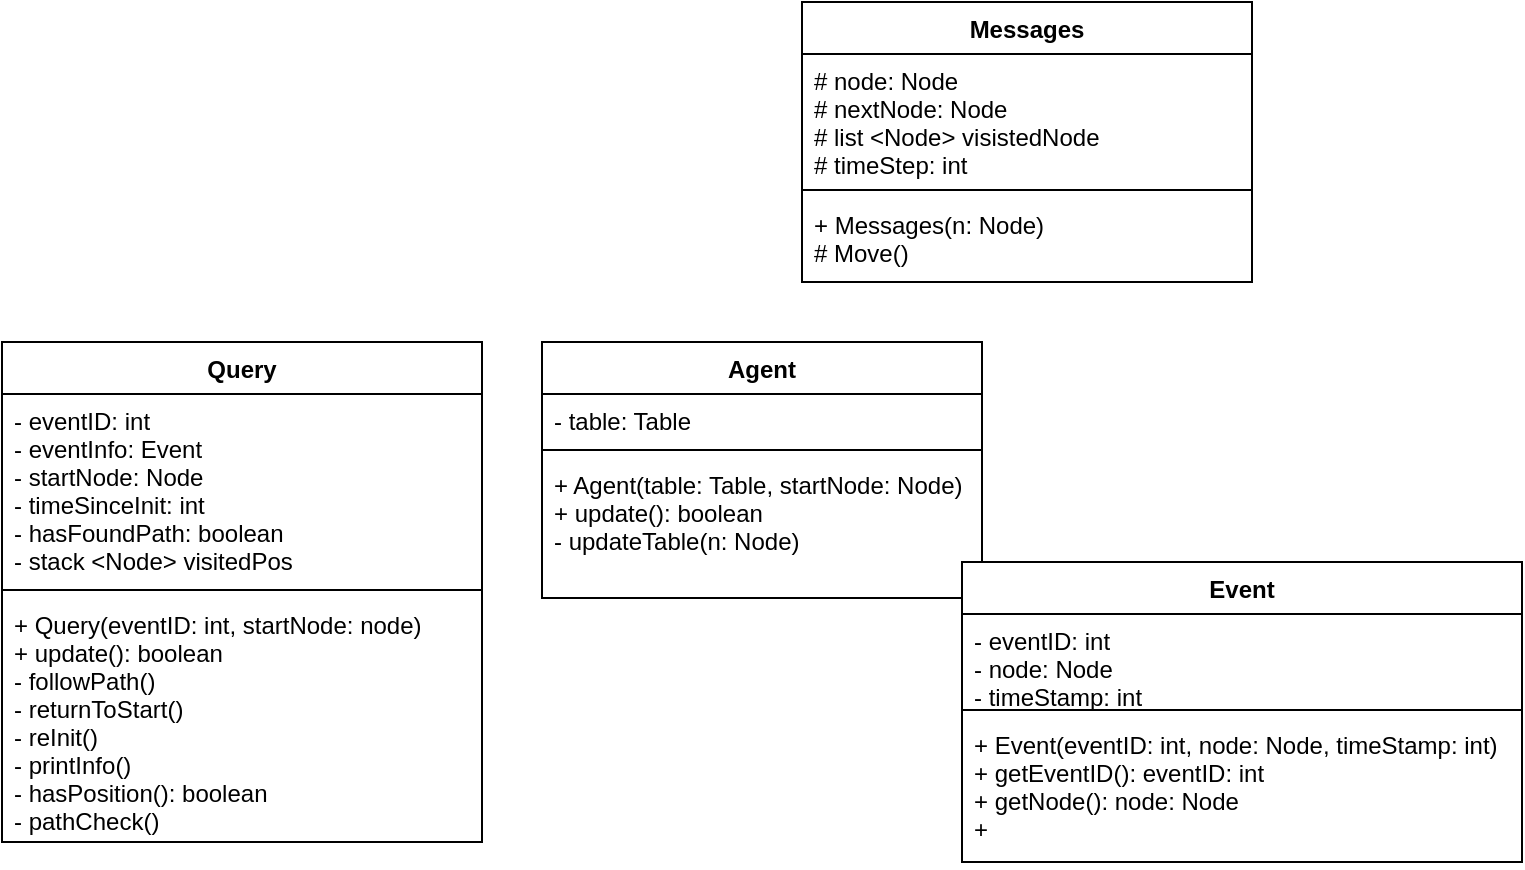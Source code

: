 <mxfile version="18.0.2" type="github">
  <diagram id="991YIVNwjoEm6JlIrCAU" name="Page-1">
    <mxGraphModel dx="892" dy="648" grid="1" gridSize="10" guides="1" tooltips="1" connect="1" arrows="1" fold="1" page="1" pageScale="1" pageWidth="1169" pageHeight="1654" math="0" shadow="0">
      <root>
        <mxCell id="0" />
        <mxCell id="1" parent="0" />
        <mxCell id="1_JYMFFjYfN3ZRPpOfIf-5" value="Messages" style="swimlane;fontStyle=1;align=center;verticalAlign=top;childLayout=stackLayout;horizontal=1;startSize=26;horizontalStack=0;resizeParent=1;resizeParentMax=0;resizeLast=0;collapsible=1;marginBottom=0;" parent="1" vertex="1">
          <mxGeometry x="440" y="30" width="225" height="140" as="geometry" />
        </mxCell>
        <mxCell id="1_JYMFFjYfN3ZRPpOfIf-6" value="# node: Node&#xa;# nextNode: Node&#xa;# list &lt;Node&gt; visistedNode&#xa;# timeStep: int&#xa;&#xa;&#xa;" style="text;strokeColor=none;fillColor=none;align=left;verticalAlign=top;spacingLeft=4;spacingRight=4;overflow=hidden;rotatable=0;points=[[0,0.5],[1,0.5]];portConstraint=eastwest;" parent="1_JYMFFjYfN3ZRPpOfIf-5" vertex="1">
          <mxGeometry y="26" width="225" height="64" as="geometry" />
        </mxCell>
        <mxCell id="1_JYMFFjYfN3ZRPpOfIf-7" value="" style="line;strokeWidth=1;fillColor=none;align=left;verticalAlign=middle;spacingTop=-1;spacingLeft=3;spacingRight=3;rotatable=0;labelPosition=right;points=[];portConstraint=eastwest;" parent="1_JYMFFjYfN3ZRPpOfIf-5" vertex="1">
          <mxGeometry y="90" width="225" height="8" as="geometry" />
        </mxCell>
        <mxCell id="1_JYMFFjYfN3ZRPpOfIf-8" value="+ Messages(n: Node)&#xa;# Move()&#xa;" style="text;strokeColor=none;fillColor=none;align=left;verticalAlign=top;spacingLeft=4;spacingRight=4;overflow=hidden;rotatable=0;points=[[0,0.5],[1,0.5]];portConstraint=eastwest;" parent="1_JYMFFjYfN3ZRPpOfIf-5" vertex="1">
          <mxGeometry y="98" width="225" height="42" as="geometry" />
        </mxCell>
        <mxCell id="1_JYMFFjYfN3ZRPpOfIf-9" value="Query" style="swimlane;fontStyle=1;align=center;verticalAlign=top;childLayout=stackLayout;horizontal=1;startSize=26;horizontalStack=0;resizeParent=1;resizeParentMax=0;resizeLast=0;collapsible=1;marginBottom=0;" parent="1" vertex="1">
          <mxGeometry x="40" y="200" width="240" height="250" as="geometry" />
        </mxCell>
        <mxCell id="1_JYMFFjYfN3ZRPpOfIf-10" value="- eventID: int&#xa;- eventInfo: Event&#xa;- startNode: Node&#xa;- timeSinceInit: int&#xa;- hasFoundPath: boolean&#xa;- stack &lt;Node&gt; visitedPos&#xa;&#xa;" style="text;strokeColor=none;fillColor=none;align=left;verticalAlign=top;spacingLeft=4;spacingRight=4;overflow=hidden;rotatable=0;points=[[0,0.5],[1,0.5]];portConstraint=eastwest;" parent="1_JYMFFjYfN3ZRPpOfIf-9" vertex="1">
          <mxGeometry y="26" width="240" height="94" as="geometry" />
        </mxCell>
        <mxCell id="1_JYMFFjYfN3ZRPpOfIf-11" value="" style="line;strokeWidth=1;fillColor=none;align=left;verticalAlign=middle;spacingTop=-1;spacingLeft=3;spacingRight=3;rotatable=0;labelPosition=right;points=[];portConstraint=eastwest;" parent="1_JYMFFjYfN3ZRPpOfIf-9" vertex="1">
          <mxGeometry y="120" width="240" height="8" as="geometry" />
        </mxCell>
        <mxCell id="1_JYMFFjYfN3ZRPpOfIf-12" value="+ Query(eventID: int, startNode: node)&#xa;+ update(): boolean&#xa;- followPath()&#xa;- returnToStart()&#xa;- reInit()&#xa;- printInfo()&#xa;- hasPosition(): boolean&#xa;- pathCheck()&#xa;&#xa;&#xa;" style="text;strokeColor=none;fillColor=none;align=left;verticalAlign=top;spacingLeft=4;spacingRight=4;overflow=hidden;rotatable=0;points=[[0,0.5],[1,0.5]];portConstraint=eastwest;" parent="1_JYMFFjYfN3ZRPpOfIf-9" vertex="1">
          <mxGeometry y="128" width="240" height="122" as="geometry" />
        </mxCell>
        <mxCell id="VKuDwxEm7nUwZR5LMTLR-1" value="Agent" style="swimlane;fontStyle=1;align=center;verticalAlign=top;childLayout=stackLayout;horizontal=1;startSize=26;horizontalStack=0;resizeParent=1;resizeParentMax=0;resizeLast=0;collapsible=1;marginBottom=0;" vertex="1" parent="1">
          <mxGeometry x="310" y="200" width="220" height="128" as="geometry" />
        </mxCell>
        <mxCell id="VKuDwxEm7nUwZR5LMTLR-2" value="- table: Table" style="text;strokeColor=none;fillColor=none;align=left;verticalAlign=top;spacingLeft=4;spacingRight=4;overflow=hidden;rotatable=0;points=[[0,0.5],[1,0.5]];portConstraint=eastwest;" vertex="1" parent="VKuDwxEm7nUwZR5LMTLR-1">
          <mxGeometry y="26" width="220" height="24" as="geometry" />
        </mxCell>
        <mxCell id="VKuDwxEm7nUwZR5LMTLR-3" value="" style="line;strokeWidth=1;fillColor=none;align=left;verticalAlign=middle;spacingTop=-1;spacingLeft=3;spacingRight=3;rotatable=0;labelPosition=right;points=[];portConstraint=eastwest;" vertex="1" parent="VKuDwxEm7nUwZR5LMTLR-1">
          <mxGeometry y="50" width="220" height="8" as="geometry" />
        </mxCell>
        <mxCell id="VKuDwxEm7nUwZR5LMTLR-4" value="+ Agent(table: Table, startNode: Node)&#xa;+ update(): boolean&#xa;- updateTable(n: Node)" style="text;strokeColor=none;fillColor=none;align=left;verticalAlign=top;spacingLeft=4;spacingRight=4;overflow=hidden;rotatable=0;points=[[0,0.5],[1,0.5]];portConstraint=eastwest;" vertex="1" parent="VKuDwxEm7nUwZR5LMTLR-1">
          <mxGeometry y="58" width="220" height="70" as="geometry" />
        </mxCell>
        <mxCell id="VKuDwxEm7nUwZR5LMTLR-6" value="Event" style="swimlane;fontStyle=1;align=center;verticalAlign=top;childLayout=stackLayout;horizontal=1;startSize=26;horizontalStack=0;resizeParent=1;resizeParentMax=0;resizeLast=0;collapsible=1;marginBottom=0;" vertex="1" parent="1">
          <mxGeometry x="520" y="310" width="280" height="150" as="geometry" />
        </mxCell>
        <mxCell id="VKuDwxEm7nUwZR5LMTLR-7" value="- eventID: int&#xa;- node: Node&#xa;- timeStamp: int" style="text;strokeColor=none;fillColor=none;align=left;verticalAlign=top;spacingLeft=4;spacingRight=4;overflow=hidden;rotatable=0;points=[[0,0.5],[1,0.5]];portConstraint=eastwest;" vertex="1" parent="VKuDwxEm7nUwZR5LMTLR-6">
          <mxGeometry y="26" width="280" height="44" as="geometry" />
        </mxCell>
        <mxCell id="VKuDwxEm7nUwZR5LMTLR-8" value="" style="line;strokeWidth=1;fillColor=none;align=left;verticalAlign=middle;spacingTop=-1;spacingLeft=3;spacingRight=3;rotatable=0;labelPosition=right;points=[];portConstraint=eastwest;" vertex="1" parent="VKuDwxEm7nUwZR5LMTLR-6">
          <mxGeometry y="70" width="280" height="8" as="geometry" />
        </mxCell>
        <mxCell id="VKuDwxEm7nUwZR5LMTLR-9" value="+ Event(eventID: int, node: Node, timeStamp: int)&#xa;+ getEventID(): eventID: int&#xa;+ getNode(): node: Node&#xa;+ &#xa;" style="text;strokeColor=none;fillColor=none;align=left;verticalAlign=top;spacingLeft=4;spacingRight=4;overflow=hidden;rotatable=0;points=[[0,0.5],[1,0.5]];portConstraint=eastwest;" vertex="1" parent="VKuDwxEm7nUwZR5LMTLR-6">
          <mxGeometry y="78" width="280" height="72" as="geometry" />
        </mxCell>
      </root>
    </mxGraphModel>
  </diagram>
</mxfile>
